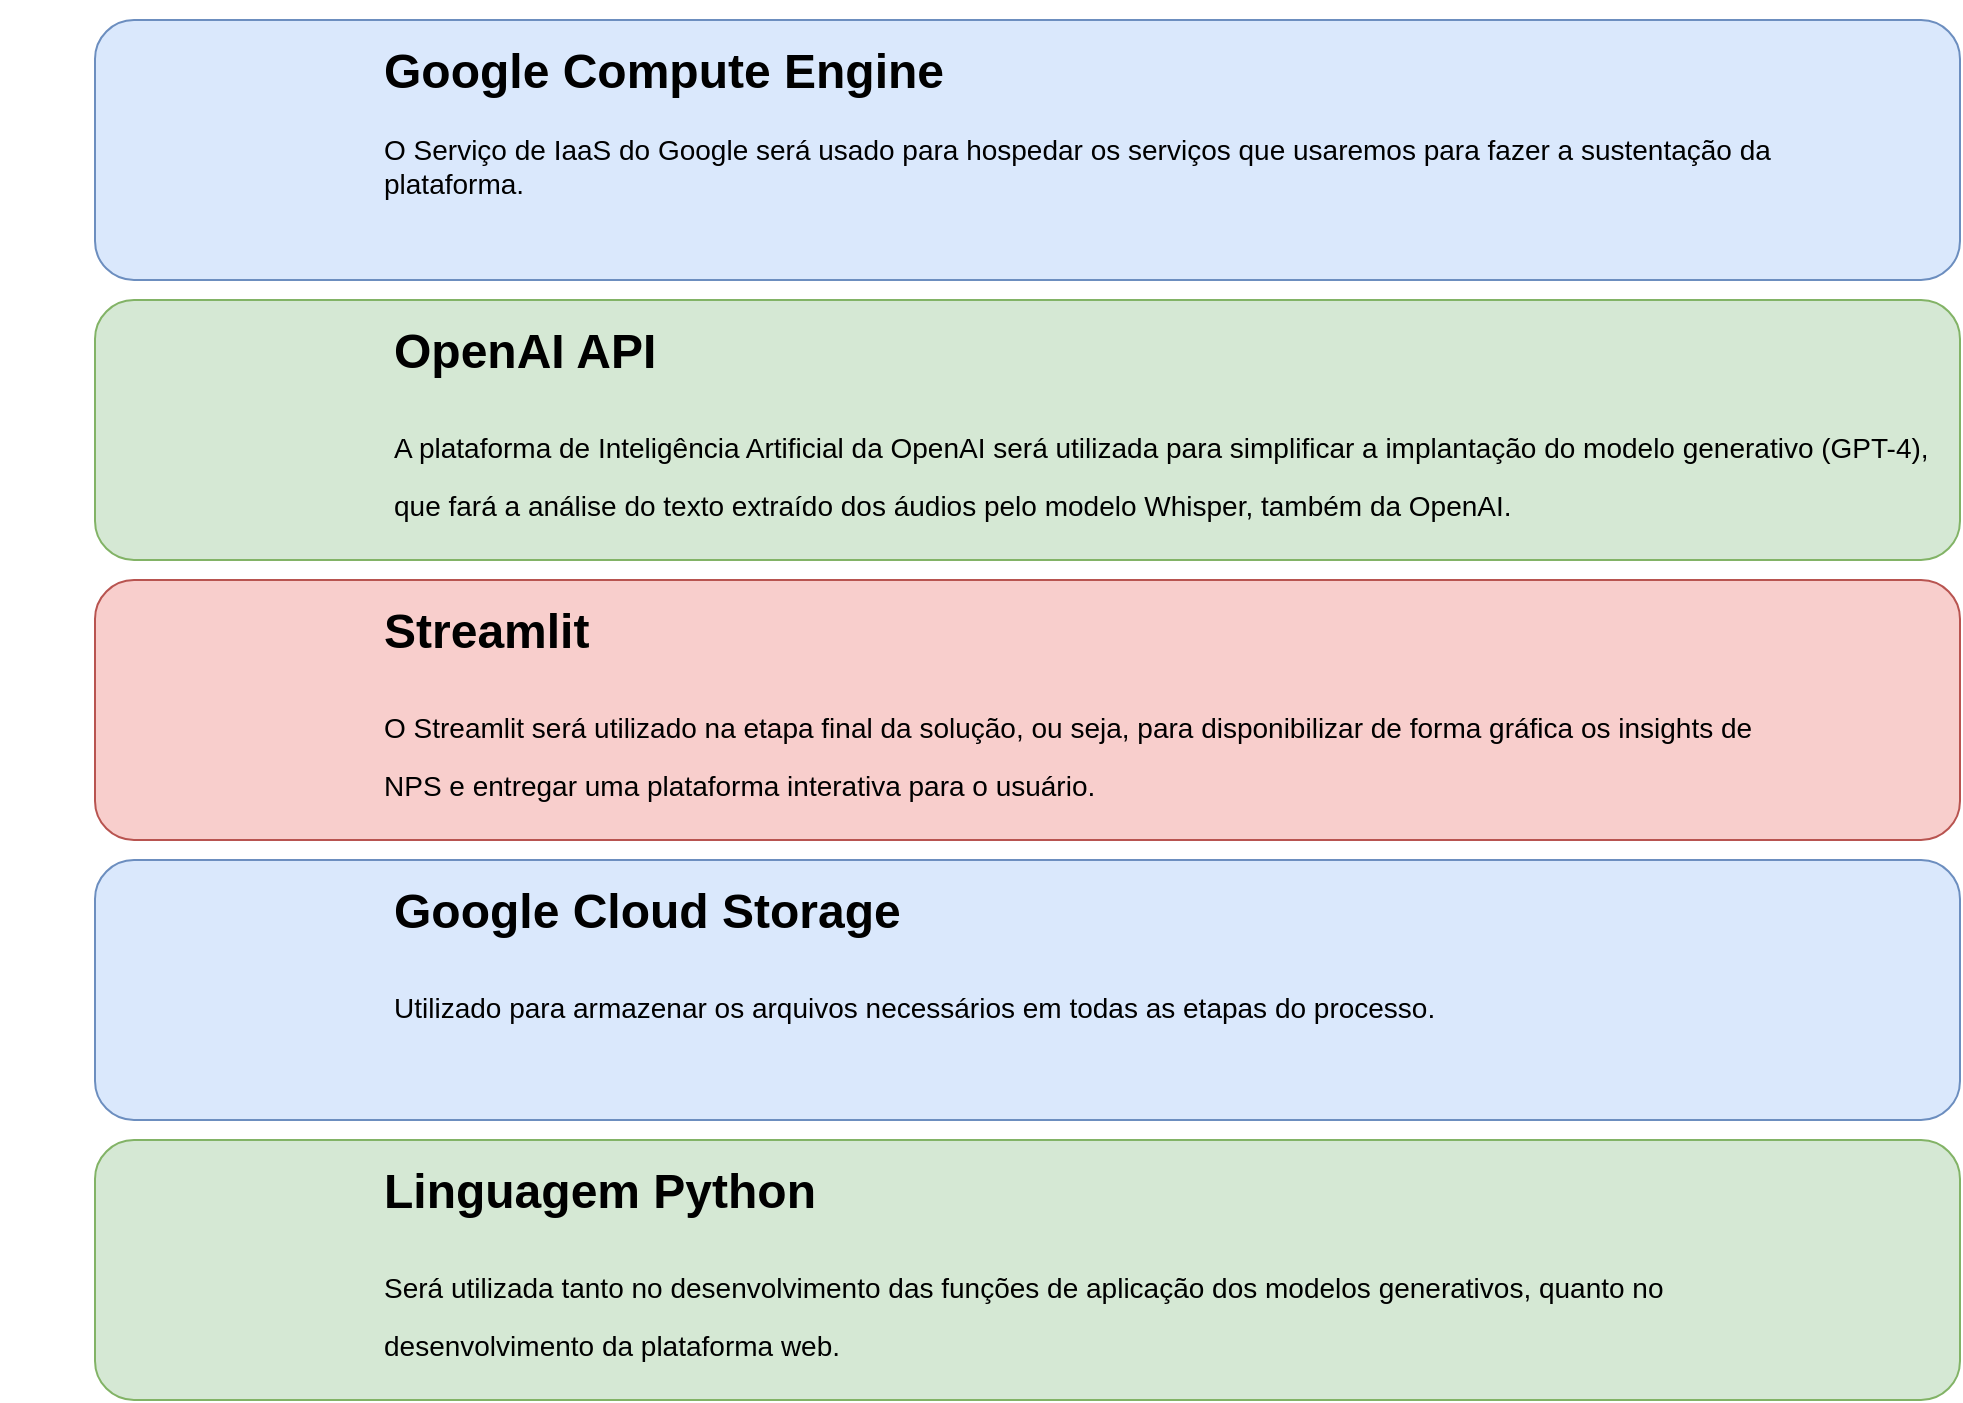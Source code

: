<mxfile version="24.7.10">
  <diagram name="Página-1" id="tjiVfg1TMCtxCHzKsQTt">
    <mxGraphModel dx="1434" dy="738" grid="1" gridSize="10" guides="1" tooltips="1" connect="1" arrows="1" fold="1" page="1" pageScale="1" pageWidth="1600" pageHeight="900" math="0" shadow="0">
      <root>
        <mxCell id="0" />
        <mxCell id="1" parent="0" />
        <mxCell id="62J02njOFjf-SE6aA7at-4" value="" style="rounded=1;whiteSpace=wrap;html=1;fillColor=#dae8fc;strokeColor=#6c8ebf;" parent="1" vertex="1">
          <mxGeometry x="107.5" y="80" width="932.5" height="130" as="geometry" />
        </mxCell>
        <mxCell id="62J02njOFjf-SE6aA7at-1" value="" style="shape=image;verticalLabelPosition=bottom;labelBackgroundColor=default;verticalAlign=top;aspect=fixed;imageAspect=0;image=https://k21academy.com/wp-content/uploads/2021/01/Google_Compute_Engine-Logo.png;" parent="1" vertex="1">
          <mxGeometry x="60" y="70" width="225" height="150" as="geometry" />
        </mxCell>
        <mxCell id="62J02njOFjf-SE6aA7at-6" value="&lt;h1 style=&quot;margin-top: 0px;&quot;&gt;&lt;span style=&quot;background-color: initial;&quot;&gt;Google Compute Engine&lt;/span&gt;&lt;/h1&gt;&lt;h1 style=&quot;margin-top: 0px; font-size: 14px;&quot;&gt;&lt;span style=&quot;background-color: initial; font-weight: normal;&quot;&gt;&lt;font style=&quot;font-size: 14px;&quot;&gt;O Serviço de IaaS do Google será usado para hospedar os serviços que usaremos para fazer a sustentação da plataforma&lt;/font&gt;&lt;font style=&quot;font-size: 14px;&quot;&gt;.&lt;/font&gt;&lt;/span&gt;&lt;br&gt;&lt;/h1&gt;" style="text;html=1;whiteSpace=wrap;overflow=hidden;rounded=0;" parent="1" vertex="1">
          <mxGeometry x="250" y="85" width="705" height="120" as="geometry" />
        </mxCell>
        <mxCell id="62J02njOFjf-SE6aA7at-7" value="" style="rounded=1;whiteSpace=wrap;html=1;fillColor=#d5e8d4;strokeColor=#82b366;" parent="1" vertex="1">
          <mxGeometry x="107.5" y="220" width="932.5" height="130" as="geometry" />
        </mxCell>
        <mxCell id="62J02njOFjf-SE6aA7at-8" value="&lt;h1 style=&quot;margin-top: 0px;&quot;&gt;OpenAI API&lt;/h1&gt;&lt;h1 style=&quot;margin-top: 0px;&quot;&gt;&lt;span style=&quot;background-color: initial; font-weight: normal;&quot;&gt;&lt;font style=&quot;font-size: 14px;&quot;&gt;A plataforma de Inteligência Artificial da OpenAI será utilizada para simplificar a implantação do modelo generativo (GPT-4), que fará a análise do texto extraído dos áudios pelo modelo Whisper, também da OpenAI.&lt;/font&gt;&lt;/span&gt;&lt;br&gt;&lt;/h1&gt;" style="text;html=1;whiteSpace=wrap;overflow=hidden;rounded=0;" parent="1" vertex="1">
          <mxGeometry x="255" y="225" width="785" height="120" as="geometry" />
        </mxCell>
        <mxCell id="62J02njOFjf-SE6aA7at-14" value="" style="rounded=1;whiteSpace=wrap;html=1;fillColor=#f8cecc;strokeColor=#b85450;" parent="1" vertex="1">
          <mxGeometry x="107.5" y="360" width="932.5" height="130" as="geometry" />
        </mxCell>
        <mxCell id="62J02njOFjf-SE6aA7at-15" value="&lt;h1 style=&quot;margin-top: 0px;&quot;&gt;&lt;span style=&quot;background-color: initial;&quot;&gt;Streamlit&lt;/span&gt;&lt;/h1&gt;&lt;h1 style=&quot;margin-top: 0px;&quot;&gt;&lt;span style=&quot;background-color: initial; font-weight: normal;&quot;&gt;&lt;font style=&quot;font-size: 14px;&quot;&gt;O Streamlit será utilizado na etapa final da solução, ou seja, para disponibilizar de forma gráfica os insights de NPS e entregar uma plataforma interativa para o usuário.&lt;/font&gt;&lt;/span&gt;&lt;br&gt;&lt;/h1&gt;" style="text;html=1;whiteSpace=wrap;overflow=hidden;rounded=0;" parent="1" vertex="1">
          <mxGeometry x="250" y="365" width="705" height="120" as="geometry" />
        </mxCell>
        <mxCell id="62J02njOFjf-SE6aA7at-16" value="" style="shape=image;verticalLabelPosition=bottom;labelBackgroundColor=default;verticalAlign=top;aspect=fixed;imageAspect=0;image=https://seeklogo.com/images/S/streamlit-logo-1A3B208AE4-seeklogo.com.png;" parent="1" vertex="1">
          <mxGeometry x="118.28" y="395" width="110.43" height="60" as="geometry" />
        </mxCell>
        <mxCell id="62J02njOFjf-SE6aA7at-17" value="" style="rounded=1;whiteSpace=wrap;html=1;fillColor=#dae8fc;strokeColor=#6c8ebf;" parent="1" vertex="1">
          <mxGeometry x="107.5" y="500" width="932.5" height="130" as="geometry" />
        </mxCell>
        <mxCell id="62J02njOFjf-SE6aA7at-18" value="&lt;h1 style=&quot;margin-top: 0px;&quot;&gt;&lt;span style=&quot;background-color: initial;&quot;&gt;Google Cloud Storage&lt;/span&gt;&lt;/h1&gt;&lt;h1 style=&quot;margin-top: 0px;&quot;&gt;&lt;span style=&quot;font-size: 14px; background-color: initial; font-weight: normal;&quot;&gt;Utilizado para armazenar os arquivos necessários em todas as etapas do processo.&lt;/span&gt;&lt;br&gt;&lt;/h1&gt;&lt;div&gt;&lt;span style=&quot;font-size: 14px; background-color: initial; font-weight: normal;&quot;&gt;&lt;br&gt;&lt;/span&gt;&lt;/div&gt;" style="text;html=1;whiteSpace=wrap;overflow=hidden;rounded=0;" parent="1" vertex="1">
          <mxGeometry x="255" y="505" width="705" height="120" as="geometry" />
        </mxCell>
        <mxCell id="62J02njOFjf-SE6aA7at-20" value="" style="shape=image;verticalLabelPosition=bottom;labelBackgroundColor=default;verticalAlign=top;aspect=fixed;imageAspect=0;image=https://estuary.dev/static/af2d249f72d99043c1683315b24d1c14/c0d5f/b5359d_image_12513891_300x300_15c289455c.png;" parent="1" vertex="1">
          <mxGeometry x="116" y="507.5" width="115" height="115" as="geometry" />
        </mxCell>
        <mxCell id="62J02njOFjf-SE6aA7at-21" value="" style="rounded=1;whiteSpace=wrap;html=1;fillColor=#d5e8d4;strokeColor=#82b366;" parent="1" vertex="1">
          <mxGeometry x="107.5" y="640" width="932.5" height="130" as="geometry" />
        </mxCell>
        <mxCell id="62J02njOFjf-SE6aA7at-22" value="&lt;h1 style=&quot;margin-top: 0px;&quot;&gt;Linguagem Python&lt;/h1&gt;&lt;h1 style=&quot;margin-top: 0px;&quot;&gt;&lt;span style=&quot;font-size: 14px; font-weight: 400;&quot;&gt;Será utilizada tanto no desenvolvimento das funções de aplicação dos modelos generativos, quanto no desenvolvimento da plataforma web.&lt;/span&gt;&lt;/h1&gt;" style="text;html=1;whiteSpace=wrap;overflow=hidden;rounded=0;" parent="1" vertex="1">
          <mxGeometry x="250" y="645" width="705" height="120" as="geometry" />
        </mxCell>
        <mxCell id="62J02njOFjf-SE6aA7at-24" value="" style="shape=image;verticalLabelPosition=bottom;labelBackgroundColor=default;verticalAlign=top;aspect=fixed;imageAspect=0;image=https://upload.wikimedia.org/wikipedia/commons/thumb/c/c3/Python-logo-notext.svg/1869px-Python-logo-notext.svg.png;" parent="1" vertex="1">
          <mxGeometry x="130.0" y="658.42" width="85" height="93.15" as="geometry" />
        </mxCell>
        <mxCell id="QfmNeu5Roasx2XIgbqLD-1" value="" style="shape=image;verticalLabelPosition=bottom;labelBackgroundColor=default;verticalAlign=top;aspect=fixed;imageAspect=0;image=https://static.vecteezy.com/system/resources/previews/022/227/364/non_2x/openai-chatgpt-logo-icon-free-png.png;" vertex="1" parent="1">
          <mxGeometry x="116" y="230" width="110" height="110" as="geometry" />
        </mxCell>
      </root>
    </mxGraphModel>
  </diagram>
</mxfile>
